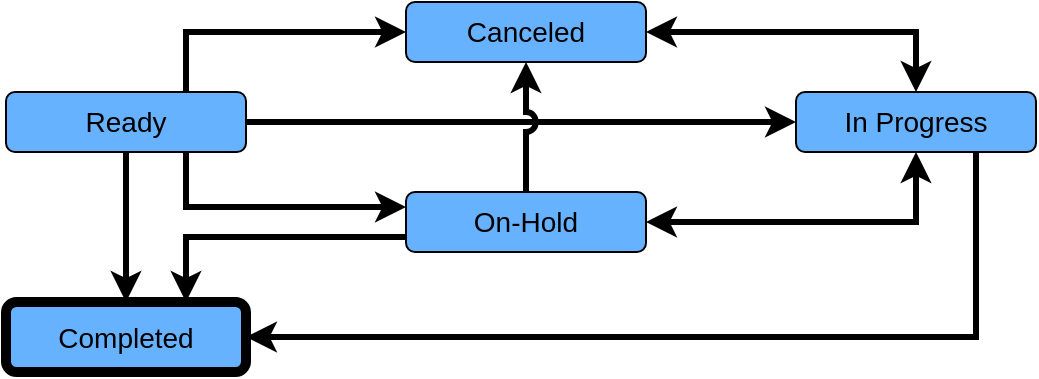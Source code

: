 <mxfile version="19.0.1" type="device"><diagram id="VveE3P3fXgZeAthQIM0d" name="Page-1"><mxGraphModel dx="1106" dy="1181" grid="1" gridSize="10" guides="1" tooltips="1" connect="1" arrows="1" fold="1" page="1" pageScale="1" pageWidth="850" pageHeight="1100" math="0" shadow="0"><root><mxCell id="0"/><mxCell id="1" parent="0"/><mxCell id="dEIIJowMPavv_VetpSU6-32" style="edgeStyle=orthogonalEdgeStyle;rounded=0;jumpStyle=arc;jumpSize=6;orthogonalLoop=1;jettySize=auto;html=1;exitX=1;exitY=0.5;exitDx=0;exitDy=0;fontSize=14;startArrow=classic;startFill=1;entryX=0.5;entryY=0;entryDx=0;entryDy=0;strokeWidth=3;" edge="1" parent="1" source="dEIIJowMPavv_VetpSU6-8" target="dEIIJowMPavv_VetpSU6-10"><mxGeometry relative="1" as="geometry"><mxPoint x="480" y="85" as="targetPoint"/></mxGeometry></mxCell><mxCell id="dEIIJowMPavv_VetpSU6-8" value="&lt;font style=&quot;font-size: 14px;&quot;&gt;Canceled&lt;/font&gt;" style="rounded=1;whiteSpace=wrap;html=1;fillColor=#66B2FF;" vertex="1" parent="1"><mxGeometry x="230" y="60" width="120" height="30" as="geometry"/></mxCell><mxCell id="dEIIJowMPavv_VetpSU6-24" style="edgeStyle=orthogonalEdgeStyle;rounded=0;orthogonalLoop=1;jettySize=auto;html=1;exitX=0.5;exitY=1;exitDx=0;exitDy=0;entryX=0.5;entryY=0;entryDx=0;entryDy=0;fontSize=14;strokeWidth=3;" edge="1" parent="1" source="dEIIJowMPavv_VetpSU6-9" target="dEIIJowMPavv_VetpSU6-19"><mxGeometry relative="1" as="geometry"/></mxCell><mxCell id="dEIIJowMPavv_VetpSU6-39" style="edgeStyle=orthogonalEdgeStyle;rounded=0;jumpStyle=arc;jumpSize=6;orthogonalLoop=1;jettySize=auto;html=1;exitX=0.75;exitY=0;exitDx=0;exitDy=0;fontSize=14;startArrow=none;startFill=0;entryX=0;entryY=0.5;entryDx=0;entryDy=0;strokeWidth=3;" edge="1" parent="1" source="dEIIJowMPavv_VetpSU6-9" target="dEIIJowMPavv_VetpSU6-8"><mxGeometry relative="1" as="geometry"><mxPoint x="120" y="80" as="targetPoint"/></mxGeometry></mxCell><mxCell id="dEIIJowMPavv_VetpSU6-40" style="edgeStyle=orthogonalEdgeStyle;rounded=0;jumpStyle=arc;jumpSize=6;orthogonalLoop=1;jettySize=auto;html=1;exitX=1;exitY=0.5;exitDx=0;exitDy=0;entryX=0;entryY=0.5;entryDx=0;entryDy=0;fontSize=14;startArrow=none;startFill=0;strokeWidth=3;" edge="1" parent="1" source="dEIIJowMPavv_VetpSU6-9" target="dEIIJowMPavv_VetpSU6-10"><mxGeometry relative="1" as="geometry"/></mxCell><mxCell id="dEIIJowMPavv_VetpSU6-43" style="edgeStyle=orthogonalEdgeStyle;rounded=0;jumpStyle=arc;jumpSize=6;orthogonalLoop=1;jettySize=auto;html=1;exitX=0.75;exitY=1;exitDx=0;exitDy=0;fontSize=14;startArrow=none;startFill=0;strokeWidth=3;entryX=0;entryY=0.25;entryDx=0;entryDy=0;" edge="1" parent="1" source="dEIIJowMPavv_VetpSU6-9" target="dEIIJowMPavv_VetpSU6-11"><mxGeometry relative="1" as="geometry"><mxPoint x="130" y="170" as="targetPoint"/></mxGeometry></mxCell><mxCell id="dEIIJowMPavv_VetpSU6-9" value="&lt;span style=&quot;font-size: 14px;&quot;&gt;Ready&lt;/span&gt;" style="rounded=1;whiteSpace=wrap;html=1;fillColor=#66B2FF;" vertex="1" parent="1"><mxGeometry x="30" y="105" width="120" height="30" as="geometry"/></mxCell><mxCell id="dEIIJowMPavv_VetpSU6-36" style="edgeStyle=orthogonalEdgeStyle;rounded=0;jumpStyle=arc;jumpSize=6;orthogonalLoop=1;jettySize=auto;html=1;exitX=0.75;exitY=1;exitDx=0;exitDy=0;fontSize=14;startArrow=none;startFill=0;entryX=1;entryY=0.5;entryDx=0;entryDy=0;strokeWidth=3;" edge="1" parent="1" source="dEIIJowMPavv_VetpSU6-10" target="dEIIJowMPavv_VetpSU6-19"><mxGeometry relative="1" as="geometry"><mxPoint x="515" y="210" as="targetPoint"/></mxGeometry></mxCell><mxCell id="dEIIJowMPavv_VetpSU6-10" value="&lt;span style=&quot;font-size: 14px;&quot;&gt;In Progress&lt;/span&gt;" style="rounded=1;whiteSpace=wrap;html=1;fillColor=#66B2FF;" vertex="1" parent="1"><mxGeometry x="425" y="105" width="120" height="30" as="geometry"/></mxCell><mxCell id="dEIIJowMPavv_VetpSU6-29" style="edgeStyle=orthogonalEdgeStyle;rounded=0;orthogonalLoop=1;jettySize=auto;html=1;exitX=0.5;exitY=0;exitDx=0;exitDy=0;entryX=0.5;entryY=1;entryDx=0;entryDy=0;fontSize=14;jumpStyle=arc;strokeWidth=3;" edge="1" parent="1" source="dEIIJowMPavv_VetpSU6-11" target="dEIIJowMPavv_VetpSU6-8"><mxGeometry relative="1" as="geometry"/></mxCell><mxCell id="dEIIJowMPavv_VetpSU6-37" style="edgeStyle=orthogonalEdgeStyle;rounded=0;jumpStyle=arc;jumpSize=6;orthogonalLoop=1;jettySize=auto;html=1;exitX=1;exitY=0.5;exitDx=0;exitDy=0;fontSize=14;startArrow=classic;startFill=1;strokeWidth=3;" edge="1" parent="1" source="dEIIJowMPavv_VetpSU6-11" target="dEIIJowMPavv_VetpSU6-10"><mxGeometry relative="1" as="geometry"><mxPoint x="470" y="170" as="targetPoint"/></mxGeometry></mxCell><mxCell id="dEIIJowMPavv_VetpSU6-42" style="edgeStyle=orthogonalEdgeStyle;rounded=0;jumpStyle=arc;jumpSize=6;orthogonalLoop=1;jettySize=auto;html=1;exitX=0;exitY=0.75;exitDx=0;exitDy=0;fontSize=14;startArrow=none;startFill=0;entryX=0.75;entryY=0;entryDx=0;entryDy=0;strokeWidth=3;" edge="1" parent="1" source="dEIIJowMPavv_VetpSU6-11" target="dEIIJowMPavv_VetpSU6-19"><mxGeometry relative="1" as="geometry"><mxPoint x="120" y="200" as="targetPoint"/></mxGeometry></mxCell><mxCell id="dEIIJowMPavv_VetpSU6-11" value="&lt;span style=&quot;font-size: 14px;&quot;&gt;On-Hold&lt;/span&gt;" style="rounded=1;whiteSpace=wrap;html=1;fillColor=#66B2FF;" vertex="1" parent="1"><mxGeometry x="230" y="155" width="120" height="30" as="geometry"/></mxCell><mxCell id="dEIIJowMPavv_VetpSU6-25" style="edgeStyle=orthogonalEdgeStyle;rounded=0;orthogonalLoop=1;jettySize=auto;html=1;exitX=1;exitY=0.5;exitDx=0;exitDy=0;entryX=0;entryY=0.5;entryDx=0;entryDy=0;fontSize=14;strokeWidth=3;" edge="1" parent="1" target="dEIIJowMPavv_VetpSU6-3"><mxGeometry relative="1" as="geometry"><mxPoint x="150" y="130" as="sourcePoint"/></mxGeometry></mxCell><mxCell id="dEIIJowMPavv_VetpSU6-19" value="&lt;span style=&quot;font-size: 14px;&quot;&gt;Completed&lt;/span&gt;" style="rounded=1;whiteSpace=wrap;html=1;fillColor=#66B2FF;strokeWidth=5;" vertex="1" parent="1"><mxGeometry x="30" y="210" width="120" height="35" as="geometry"/></mxCell></root></mxGraphModel></diagram></mxfile>